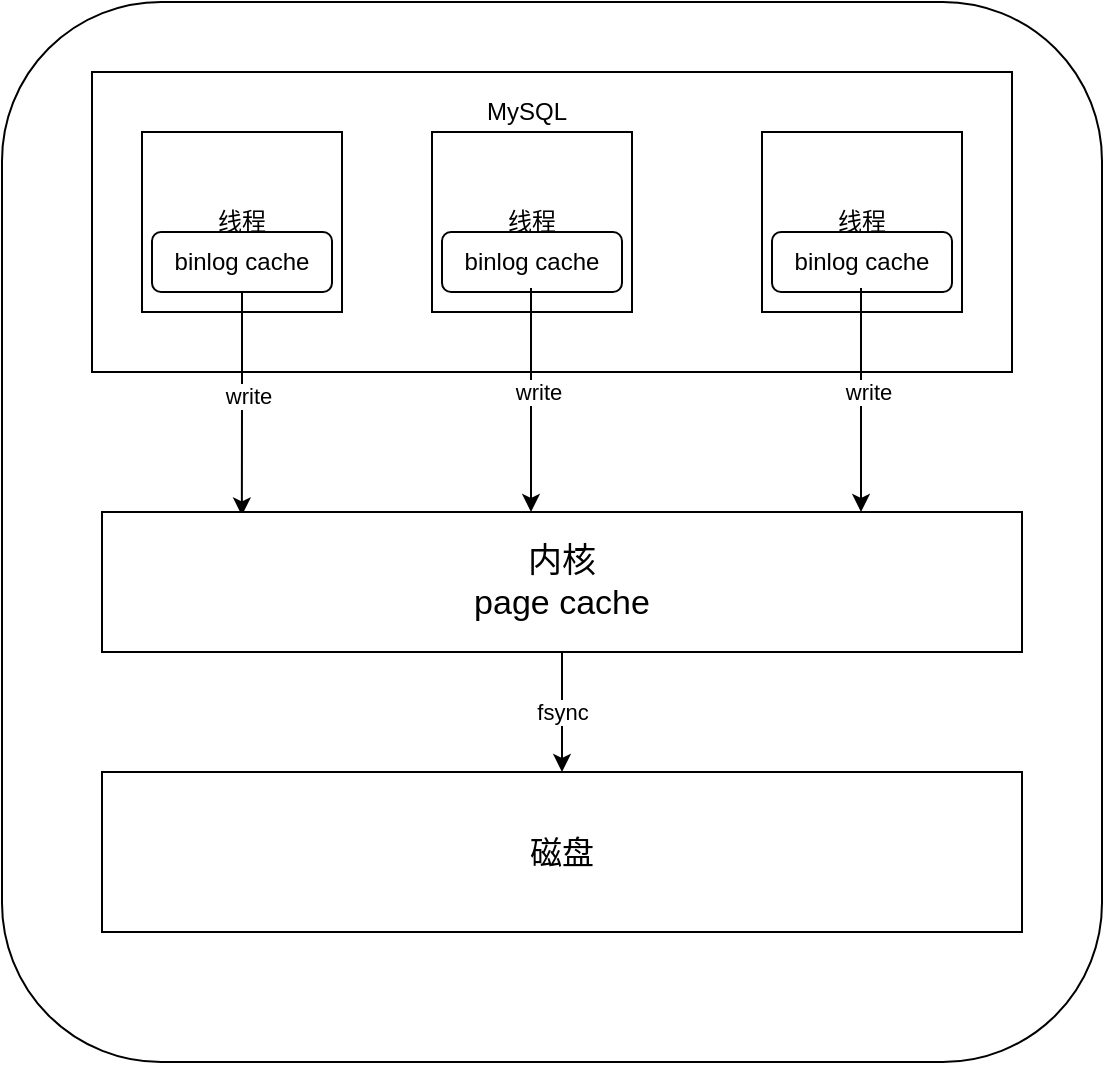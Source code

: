 <mxfile version="21.0.10" type="github">
  <diagram name="第 1 页" id="AbzafkduosF0bffqQIEf">
    <mxGraphModel dx="1026" dy="692" grid="1" gridSize="10" guides="1" tooltips="1" connect="1" arrows="1" fold="1" page="1" pageScale="1" pageWidth="827" pageHeight="1169" math="0" shadow="0">
      <root>
        <mxCell id="0" />
        <mxCell id="1" parent="0" />
        <mxCell id="mhl2T2gVKzCM5vQt0kYu-1" value="" style="rounded=1;whiteSpace=wrap;html=1;" vertex="1" parent="1">
          <mxGeometry x="50" y="55" width="550" height="530" as="geometry" />
        </mxCell>
        <mxCell id="mhl2T2gVKzCM5vQt0kYu-2" value="&lt;p style=&quot;line-height: 380%;&quot;&gt;&lt;br&gt;&lt;/p&gt;&lt;p&gt;&lt;/p&gt;&lt;p&gt;&lt;/p&gt;" style="rounded=0;whiteSpace=wrap;html=1;align=center;" vertex="1" parent="1">
          <mxGeometry x="95" y="90" width="460" height="150" as="geometry" />
        </mxCell>
        <mxCell id="mhl2T2gVKzCM5vQt0kYu-3" value="MySQL" style="rounded=0;whiteSpace=wrap;html=1;strokeColor=#ffffff;" vertex="1" parent="1">
          <mxGeometry x="265" y="100" width="95" height="20" as="geometry" />
        </mxCell>
        <mxCell id="mhl2T2gVKzCM5vQt0kYu-4" value="线程" style="rounded=0;whiteSpace=wrap;html=1;" vertex="1" parent="1">
          <mxGeometry x="120" y="120" width="100" height="90" as="geometry" />
        </mxCell>
        <mxCell id="mhl2T2gVKzCM5vQt0kYu-30" style="edgeStyle=orthogonalEdgeStyle;rounded=0;orthogonalLoop=1;jettySize=auto;html=1;exitX=0.5;exitY=1;exitDx=0;exitDy=0;entryX=0.152;entryY=0.025;entryDx=0;entryDy=0;entryPerimeter=0;" edge="1" parent="1" source="mhl2T2gVKzCM5vQt0kYu-5" target="mhl2T2gVKzCM5vQt0kYu-27">
          <mxGeometry relative="1" as="geometry" />
        </mxCell>
        <mxCell id="mhl2T2gVKzCM5vQt0kYu-32" value="write" style="edgeLabel;html=1;align=center;verticalAlign=middle;resizable=0;points=[];" vertex="1" connectable="0" parent="mhl2T2gVKzCM5vQt0kYu-30">
          <mxGeometry x="-0.054" y="3" relative="1" as="geometry">
            <mxPoint y="-1" as="offset" />
          </mxGeometry>
        </mxCell>
        <mxCell id="mhl2T2gVKzCM5vQt0kYu-5" value="binlog cache" style="rounded=1;whiteSpace=wrap;html=1;" vertex="1" parent="1">
          <mxGeometry x="125" y="170" width="90" height="30" as="geometry" />
        </mxCell>
        <mxCell id="mhl2T2gVKzCM5vQt0kYu-22" value="线程" style="rounded=0;whiteSpace=wrap;html=1;" vertex="1" parent="1">
          <mxGeometry x="265" y="120" width="100" height="90" as="geometry" />
        </mxCell>
        <mxCell id="mhl2T2gVKzCM5vQt0kYu-23" value="binlog cache" style="rounded=1;whiteSpace=wrap;html=1;" vertex="1" parent="1">
          <mxGeometry x="270" y="170" width="90" height="30" as="geometry" />
        </mxCell>
        <mxCell id="mhl2T2gVKzCM5vQt0kYu-24" value="线程" style="rounded=0;whiteSpace=wrap;html=1;" vertex="1" parent="1">
          <mxGeometry x="430" y="120" width="100" height="90" as="geometry" />
        </mxCell>
        <mxCell id="mhl2T2gVKzCM5vQt0kYu-25" value="binlog cache" style="rounded=1;whiteSpace=wrap;html=1;" vertex="1" parent="1">
          <mxGeometry x="435" y="170" width="90" height="30" as="geometry" />
        </mxCell>
        <mxCell id="mhl2T2gVKzCM5vQt0kYu-39" value="fsync" style="edgeStyle=orthogonalEdgeStyle;rounded=0;orthogonalLoop=1;jettySize=auto;html=1;exitX=0.5;exitY=1;exitDx=0;exitDy=0;entryX=0.5;entryY=0;entryDx=0;entryDy=0;" edge="1" parent="1" source="mhl2T2gVKzCM5vQt0kYu-27" target="mhl2T2gVKzCM5vQt0kYu-28">
          <mxGeometry relative="1" as="geometry" />
        </mxCell>
        <mxCell id="mhl2T2gVKzCM5vQt0kYu-27" value="&lt;font style=&quot;font-size: 17px;&quot;&gt;内核&lt;br&gt;page cache&lt;/font&gt;" style="rounded=0;whiteSpace=wrap;html=1;" vertex="1" parent="1">
          <mxGeometry x="100" y="310" width="460" height="70" as="geometry" />
        </mxCell>
        <mxCell id="mhl2T2gVKzCM5vQt0kYu-28" value="&lt;font style=&quot;font-size: 16px;&quot;&gt;磁盘&lt;/font&gt;" style="rounded=0;whiteSpace=wrap;html=1;" vertex="1" parent="1">
          <mxGeometry x="100" y="440" width="460" height="80" as="geometry" />
        </mxCell>
        <mxCell id="mhl2T2gVKzCM5vQt0kYu-33" style="edgeStyle=orthogonalEdgeStyle;rounded=0;orthogonalLoop=1;jettySize=auto;html=1;exitX=0.5;exitY=1;exitDx=0;exitDy=0;entryX=0.152;entryY=0.025;entryDx=0;entryDy=0;entryPerimeter=0;" edge="1" parent="1">
          <mxGeometry relative="1" as="geometry">
            <mxPoint x="314.5" y="198" as="sourcePoint" />
            <mxPoint x="314.5" y="310" as="targetPoint" />
          </mxGeometry>
        </mxCell>
        <mxCell id="mhl2T2gVKzCM5vQt0kYu-34" value="write" style="edgeLabel;html=1;align=center;verticalAlign=middle;resizable=0;points=[];" vertex="1" connectable="0" parent="mhl2T2gVKzCM5vQt0kYu-33">
          <mxGeometry x="-0.054" y="3" relative="1" as="geometry">
            <mxPoint y="-1" as="offset" />
          </mxGeometry>
        </mxCell>
        <mxCell id="mhl2T2gVKzCM5vQt0kYu-35" style="edgeStyle=orthogonalEdgeStyle;rounded=0;orthogonalLoop=1;jettySize=auto;html=1;exitX=0.5;exitY=1;exitDx=0;exitDy=0;entryX=0.152;entryY=0.025;entryDx=0;entryDy=0;entryPerimeter=0;" edge="1" parent="1">
          <mxGeometry relative="1" as="geometry">
            <mxPoint x="479.5" y="198" as="sourcePoint" />
            <mxPoint x="479.5" y="310" as="targetPoint" />
          </mxGeometry>
        </mxCell>
        <mxCell id="mhl2T2gVKzCM5vQt0kYu-36" value="write" style="edgeLabel;html=1;align=center;verticalAlign=middle;resizable=0;points=[];" vertex="1" connectable="0" parent="mhl2T2gVKzCM5vQt0kYu-35">
          <mxGeometry x="-0.054" y="3" relative="1" as="geometry">
            <mxPoint y="-1" as="offset" />
          </mxGeometry>
        </mxCell>
      </root>
    </mxGraphModel>
  </diagram>
</mxfile>
